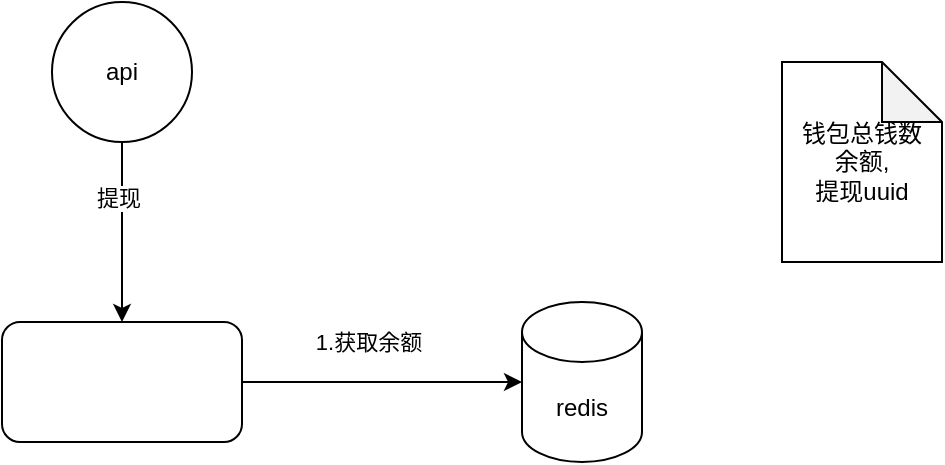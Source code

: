 <mxfile version="20.5.1" type="github">
  <diagram id="C5RBs43oDa-KdzZeNtuy" name="Page-1">
    <mxGraphModel dx="1298" dy="784" grid="1" gridSize="10" guides="1" tooltips="1" connect="1" arrows="1" fold="1" page="1" pageScale="1" pageWidth="827" pageHeight="1169" math="0" shadow="0">
      <root>
        <mxCell id="WIyWlLk6GJQsqaUBKTNV-0" />
        <mxCell id="WIyWlLk6GJQsqaUBKTNV-1" parent="WIyWlLk6GJQsqaUBKTNV-0" />
        <mxCell id="Nw0n-4VwtvRONGjzh-Dm-2" style="edgeStyle=orthogonalEdgeStyle;rounded=0;orthogonalLoop=1;jettySize=auto;html=1;" edge="1" parent="WIyWlLk6GJQsqaUBKTNV-1" source="Nw0n-4VwtvRONGjzh-Dm-0" target="Nw0n-4VwtvRONGjzh-Dm-8">
          <mxGeometry relative="1" as="geometry">
            <mxPoint x="350" y="220" as="targetPoint" />
          </mxGeometry>
        </mxCell>
        <mxCell id="Nw0n-4VwtvRONGjzh-Dm-7" value="提现" style="edgeLabel;html=1;align=center;verticalAlign=middle;resizable=0;points=[];" vertex="1" connectable="0" parent="Nw0n-4VwtvRONGjzh-Dm-2">
          <mxGeometry x="-0.388" y="-2" relative="1" as="geometry">
            <mxPoint as="offset" />
          </mxGeometry>
        </mxCell>
        <mxCell id="Nw0n-4VwtvRONGjzh-Dm-0" value="api" style="ellipse;whiteSpace=wrap;html=1;aspect=fixed;" vertex="1" parent="WIyWlLk6GJQsqaUBKTNV-1">
          <mxGeometry x="315" y="70" width="70" height="70" as="geometry" />
        </mxCell>
        <mxCell id="Nw0n-4VwtvRONGjzh-Dm-5" style="edgeStyle=orthogonalEdgeStyle;rounded=0;orthogonalLoop=1;jettySize=auto;html=1;entryX=0;entryY=0.5;entryDx=0;entryDy=0;entryPerimeter=0;exitX=1;exitY=0.5;exitDx=0;exitDy=0;" edge="1" parent="WIyWlLk6GJQsqaUBKTNV-1" source="Nw0n-4VwtvRONGjzh-Dm-8" target="Nw0n-4VwtvRONGjzh-Dm-3">
          <mxGeometry relative="1" as="geometry">
            <mxPoint x="390" y="260" as="sourcePoint" />
          </mxGeometry>
        </mxCell>
        <mxCell id="Nw0n-4VwtvRONGjzh-Dm-6" value="1.获取余额" style="edgeLabel;html=1;align=center;verticalAlign=middle;resizable=0;points=[];" vertex="1" connectable="0" parent="Nw0n-4VwtvRONGjzh-Dm-5">
          <mxGeometry x="-0.3" y="1" relative="1" as="geometry">
            <mxPoint x="14" y="-19" as="offset" />
          </mxGeometry>
        </mxCell>
        <mxCell id="Nw0n-4VwtvRONGjzh-Dm-3" value="redis" style="shape=cylinder3;whiteSpace=wrap;html=1;boundedLbl=1;backgroundOutline=1;size=15;" vertex="1" parent="WIyWlLk6GJQsqaUBKTNV-1">
          <mxGeometry x="550" y="220" width="60" height="80" as="geometry" />
        </mxCell>
        <mxCell id="Nw0n-4VwtvRONGjzh-Dm-4" value="钱包总钱数&lt;br&gt;余额,&lt;br&gt;提现uuid" style="shape=note;whiteSpace=wrap;html=1;backgroundOutline=1;darkOpacity=0.05;" vertex="1" parent="WIyWlLk6GJQsqaUBKTNV-1">
          <mxGeometry x="680" y="100" width="80" height="100" as="geometry" />
        </mxCell>
        <mxCell id="Nw0n-4VwtvRONGjzh-Dm-8" value="" style="rounded=1;whiteSpace=wrap;html=1;" vertex="1" parent="WIyWlLk6GJQsqaUBKTNV-1">
          <mxGeometry x="290" y="230" width="120" height="60" as="geometry" />
        </mxCell>
      </root>
    </mxGraphModel>
  </diagram>
</mxfile>
